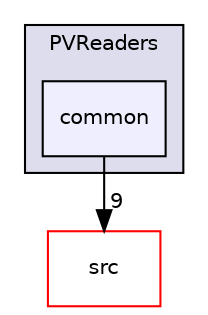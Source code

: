digraph "applications/utilities/postProcessing/graphics/PVReaders/common" {
  bgcolor=transparent;
  compound=true
  node [ fontsize="10", fontname="Helvetica"];
  edge [ labelfontsize="10", labelfontname="Helvetica"];
  subgraph clusterdir_886c4169983dfa1169e2a3bbfb2e06f0 {
    graph [ bgcolor="#ddddee", pencolor="black", label="PVReaders" fontname="Helvetica", fontsize="10", URL="dir_886c4169983dfa1169e2a3bbfb2e06f0.html"]
  dir_eb666c3203132dcd5610cbda0090760e [shape=box, label="common", style="filled", fillcolor="#eeeeff", pencolor="black", URL="dir_eb666c3203132dcd5610cbda0090760e.html"];
  }
  dir_68267d1309a1af8e8297ef4c3efbcdba [shape=box label="src" color="red" URL="dir_68267d1309a1af8e8297ef4c3efbcdba.html"];
  dir_eb666c3203132dcd5610cbda0090760e->dir_68267d1309a1af8e8297ef4c3efbcdba [headlabel="9", labeldistance=1.5 headhref="dir_000417_000499.html"];
}
